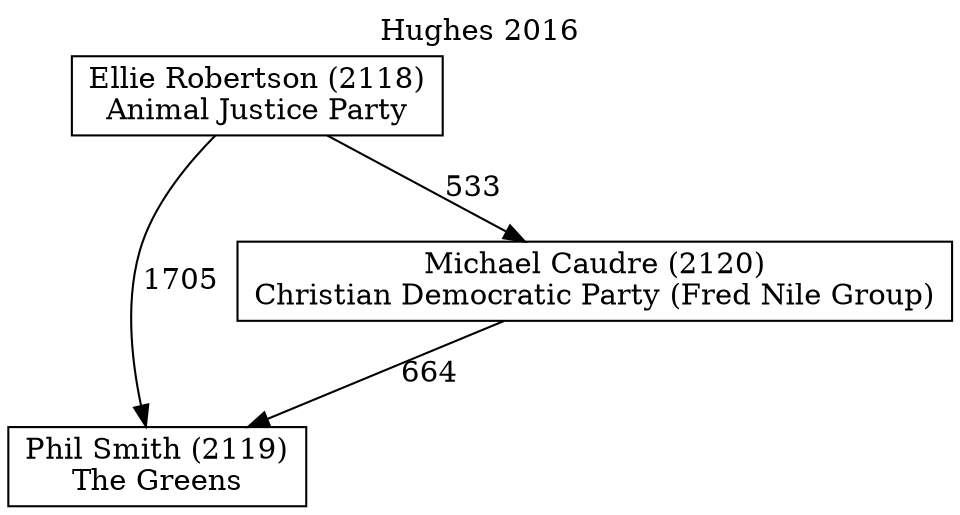 // House preference flow
digraph "Phil Smith (2119)_Hughes_2016" {
	graph [label="Hughes 2016" labelloc=t mclimit=10]
	node [shape=box]
	"Ellie Robertson (2118)" [label="Ellie Robertson (2118)
Animal Justice Party"]
	"Phil Smith (2119)" [label="Phil Smith (2119)
The Greens"]
	"Michael Caudre (2120)" [label="Michael Caudre (2120)
Christian Democratic Party (Fred Nile Group)"]
	"Michael Caudre (2120)" -> "Phil Smith (2119)" [label=664]
	"Ellie Robertson (2118)" -> "Phil Smith (2119)" [label=1705]
	"Ellie Robertson (2118)" -> "Michael Caudre (2120)" [label=533]
}
